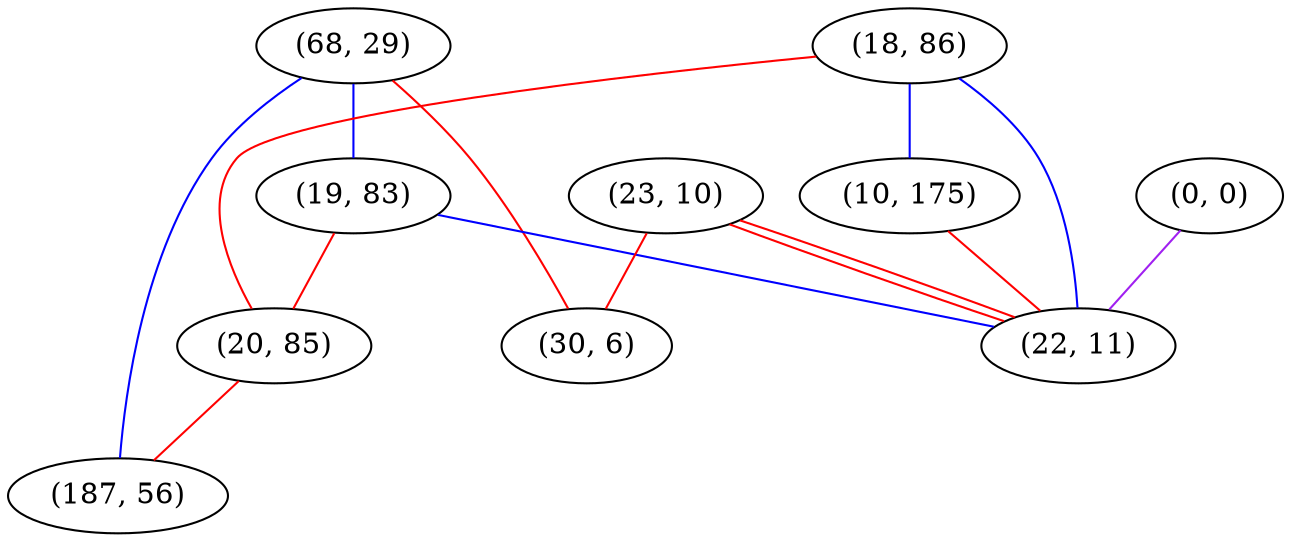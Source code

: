 graph "" {
"(68, 29)";
"(18, 86)";
"(19, 83)";
"(23, 10)";
"(20, 85)";
"(10, 175)";
"(187, 56)";
"(0, 0)";
"(22, 11)";
"(30, 6)";
"(68, 29)" -- "(187, 56)"  [color=blue, key=0, weight=3];
"(68, 29)" -- "(19, 83)"  [color=blue, key=0, weight=3];
"(68, 29)" -- "(30, 6)"  [color=red, key=0, weight=1];
"(18, 86)" -- "(20, 85)"  [color=red, key=0, weight=1];
"(18, 86)" -- "(10, 175)"  [color=blue, key=0, weight=3];
"(18, 86)" -- "(22, 11)"  [color=blue, key=0, weight=3];
"(19, 83)" -- "(20, 85)"  [color=red, key=0, weight=1];
"(19, 83)" -- "(22, 11)"  [color=blue, key=0, weight=3];
"(23, 10)" -- "(22, 11)"  [color=red, key=0, weight=1];
"(23, 10)" -- "(22, 11)"  [color=red, key=1, weight=1];
"(23, 10)" -- "(30, 6)"  [color=red, key=0, weight=1];
"(20, 85)" -- "(187, 56)"  [color=red, key=0, weight=1];
"(10, 175)" -- "(22, 11)"  [color=red, key=0, weight=1];
"(0, 0)" -- "(22, 11)"  [color=purple, key=0, weight=4];
}
